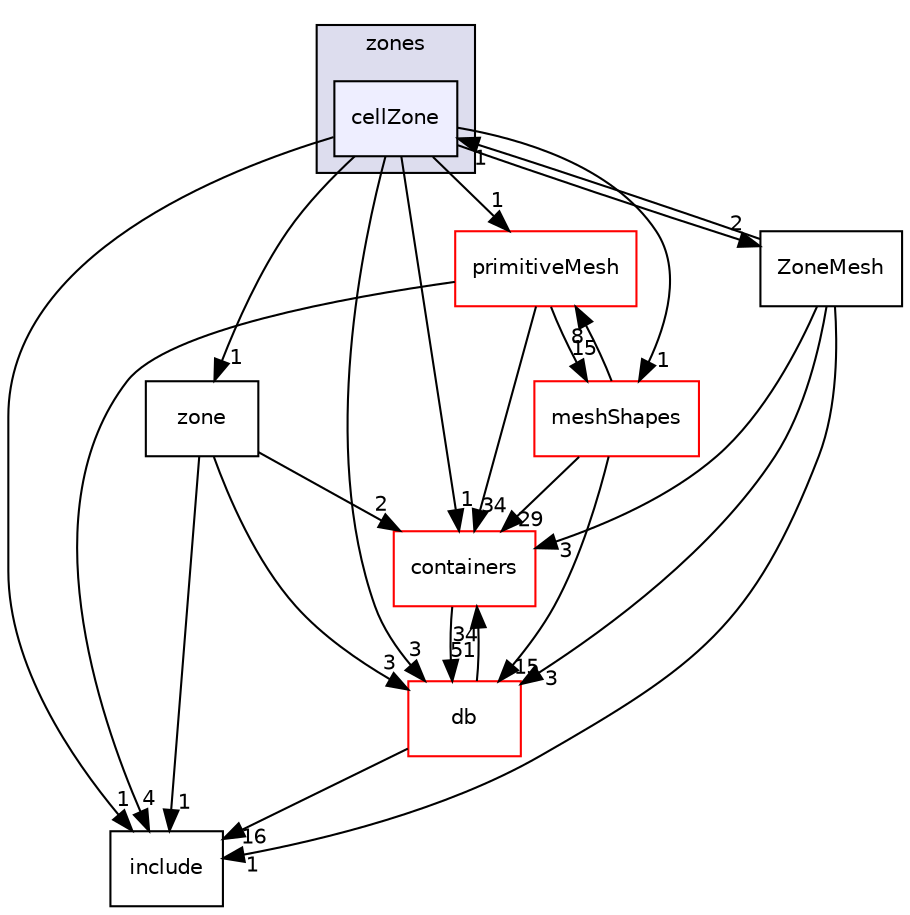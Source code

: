 digraph "src/OpenFOAM/meshes/polyMesh/zones/cellZone" {
  bgcolor=transparent;
  compound=true
  node [ fontsize="10", fontname="Helvetica"];
  edge [ labelfontsize="10", labelfontname="Helvetica"];
  subgraph clusterdir_64d5f56b1fc2c581582c069046c0b977 {
    graph [ bgcolor="#ddddee", pencolor="black", label="zones" fontname="Helvetica", fontsize="10", URL="dir_64d5f56b1fc2c581582c069046c0b977.html"]
  dir_819e08ecd30b543d53467779865563bf [shape=box, label="cellZone", style="filled", fillcolor="#eeeeff", pencolor="black", URL="dir_819e08ecd30b543d53467779865563bf.html"];
  }
  dir_fa1f72a88716377240dfdd1c092d39b0 [shape=box label="zone" URL="dir_fa1f72a88716377240dfdd1c092d39b0.html"];
  dir_19d0872053bde092be81d7fe3f56cbf7 [shape=box label="containers" color="red" URL="dir_19d0872053bde092be81d7fe3f56cbf7.html"];
  dir_d498992fb7d3f293d898bf6d3a4df869 [shape=box label="primitiveMesh" color="red" URL="dir_d498992fb7d3f293d898bf6d3a4df869.html"];
  dir_8e2441fab564218d3f9dea1efa2d65c1 [shape=box label="ZoneMesh" URL="dir_8e2441fab564218d3f9dea1efa2d65c1.html"];
  dir_63c634f7a7cfd679ac26c67fb30fc32f [shape=box label="db" color="red" URL="dir_63c634f7a7cfd679ac26c67fb30fc32f.html"];
  dir_b8e2732bc99f8fb2a379dad81aa6030e [shape=box label="meshShapes" color="red" URL="dir_b8e2732bc99f8fb2a379dad81aa6030e.html"];
  dir_e954e9f5966bc1c681a414ec8bd0ee15 [shape=box label="include" URL="dir_e954e9f5966bc1c681a414ec8bd0ee15.html"];
  dir_fa1f72a88716377240dfdd1c092d39b0->dir_19d0872053bde092be81d7fe3f56cbf7 [headlabel="2", labeldistance=1.5 headhref="dir_002339_001934.html"];
  dir_fa1f72a88716377240dfdd1c092d39b0->dir_63c634f7a7cfd679ac26c67fb30fc32f [headlabel="3", labeldistance=1.5 headhref="dir_002339_001985.html"];
  dir_fa1f72a88716377240dfdd1c092d39b0->dir_e954e9f5966bc1c681a414ec8bd0ee15 [headlabel="1", labeldistance=1.5 headhref="dir_002339_002152.html"];
  dir_19d0872053bde092be81d7fe3f56cbf7->dir_63c634f7a7cfd679ac26c67fb30fc32f [headlabel="51", labeldistance=1.5 headhref="dir_001934_001985.html"];
  dir_d498992fb7d3f293d898bf6d3a4df869->dir_19d0872053bde092be81d7fe3f56cbf7 [headlabel="34", labeldistance=1.5 headhref="dir_002342_001934.html"];
  dir_d498992fb7d3f293d898bf6d3a4df869->dir_b8e2732bc99f8fb2a379dad81aa6030e [headlabel="15", labeldistance=1.5 headhref="dir_002342_002271.html"];
  dir_d498992fb7d3f293d898bf6d3a4df869->dir_e954e9f5966bc1c681a414ec8bd0ee15 [headlabel="4", labeldistance=1.5 headhref="dir_002342_002152.html"];
  dir_8e2441fab564218d3f9dea1efa2d65c1->dir_19d0872053bde092be81d7fe3f56cbf7 [headlabel="3", labeldistance=1.5 headhref="dir_002340_001934.html"];
  dir_8e2441fab564218d3f9dea1efa2d65c1->dir_63c634f7a7cfd679ac26c67fb30fc32f [headlabel="3", labeldistance=1.5 headhref="dir_002340_001985.html"];
  dir_8e2441fab564218d3f9dea1efa2d65c1->dir_e954e9f5966bc1c681a414ec8bd0ee15 [headlabel="1", labeldistance=1.5 headhref="dir_002340_002152.html"];
  dir_8e2441fab564218d3f9dea1efa2d65c1->dir_819e08ecd30b543d53467779865563bf [headlabel="1", labeldistance=1.5 headhref="dir_002340_002336.html"];
  dir_63c634f7a7cfd679ac26c67fb30fc32f->dir_19d0872053bde092be81d7fe3f56cbf7 [headlabel="34", labeldistance=1.5 headhref="dir_001985_001934.html"];
  dir_63c634f7a7cfd679ac26c67fb30fc32f->dir_e954e9f5966bc1c681a414ec8bd0ee15 [headlabel="16", labeldistance=1.5 headhref="dir_001985_002152.html"];
  dir_b8e2732bc99f8fb2a379dad81aa6030e->dir_19d0872053bde092be81d7fe3f56cbf7 [headlabel="29", labeldistance=1.5 headhref="dir_002271_001934.html"];
  dir_b8e2732bc99f8fb2a379dad81aa6030e->dir_d498992fb7d3f293d898bf6d3a4df869 [headlabel="8", labeldistance=1.5 headhref="dir_002271_002342.html"];
  dir_b8e2732bc99f8fb2a379dad81aa6030e->dir_63c634f7a7cfd679ac26c67fb30fc32f [headlabel="15", labeldistance=1.5 headhref="dir_002271_001985.html"];
  dir_819e08ecd30b543d53467779865563bf->dir_fa1f72a88716377240dfdd1c092d39b0 [headlabel="1", labeldistance=1.5 headhref="dir_002336_002339.html"];
  dir_819e08ecd30b543d53467779865563bf->dir_19d0872053bde092be81d7fe3f56cbf7 [headlabel="1", labeldistance=1.5 headhref="dir_002336_001934.html"];
  dir_819e08ecd30b543d53467779865563bf->dir_d498992fb7d3f293d898bf6d3a4df869 [headlabel="1", labeldistance=1.5 headhref="dir_002336_002342.html"];
  dir_819e08ecd30b543d53467779865563bf->dir_8e2441fab564218d3f9dea1efa2d65c1 [headlabel="2", labeldistance=1.5 headhref="dir_002336_002340.html"];
  dir_819e08ecd30b543d53467779865563bf->dir_63c634f7a7cfd679ac26c67fb30fc32f [headlabel="3", labeldistance=1.5 headhref="dir_002336_001985.html"];
  dir_819e08ecd30b543d53467779865563bf->dir_b8e2732bc99f8fb2a379dad81aa6030e [headlabel="1", labeldistance=1.5 headhref="dir_002336_002271.html"];
  dir_819e08ecd30b543d53467779865563bf->dir_e954e9f5966bc1c681a414ec8bd0ee15 [headlabel="1", labeldistance=1.5 headhref="dir_002336_002152.html"];
}
